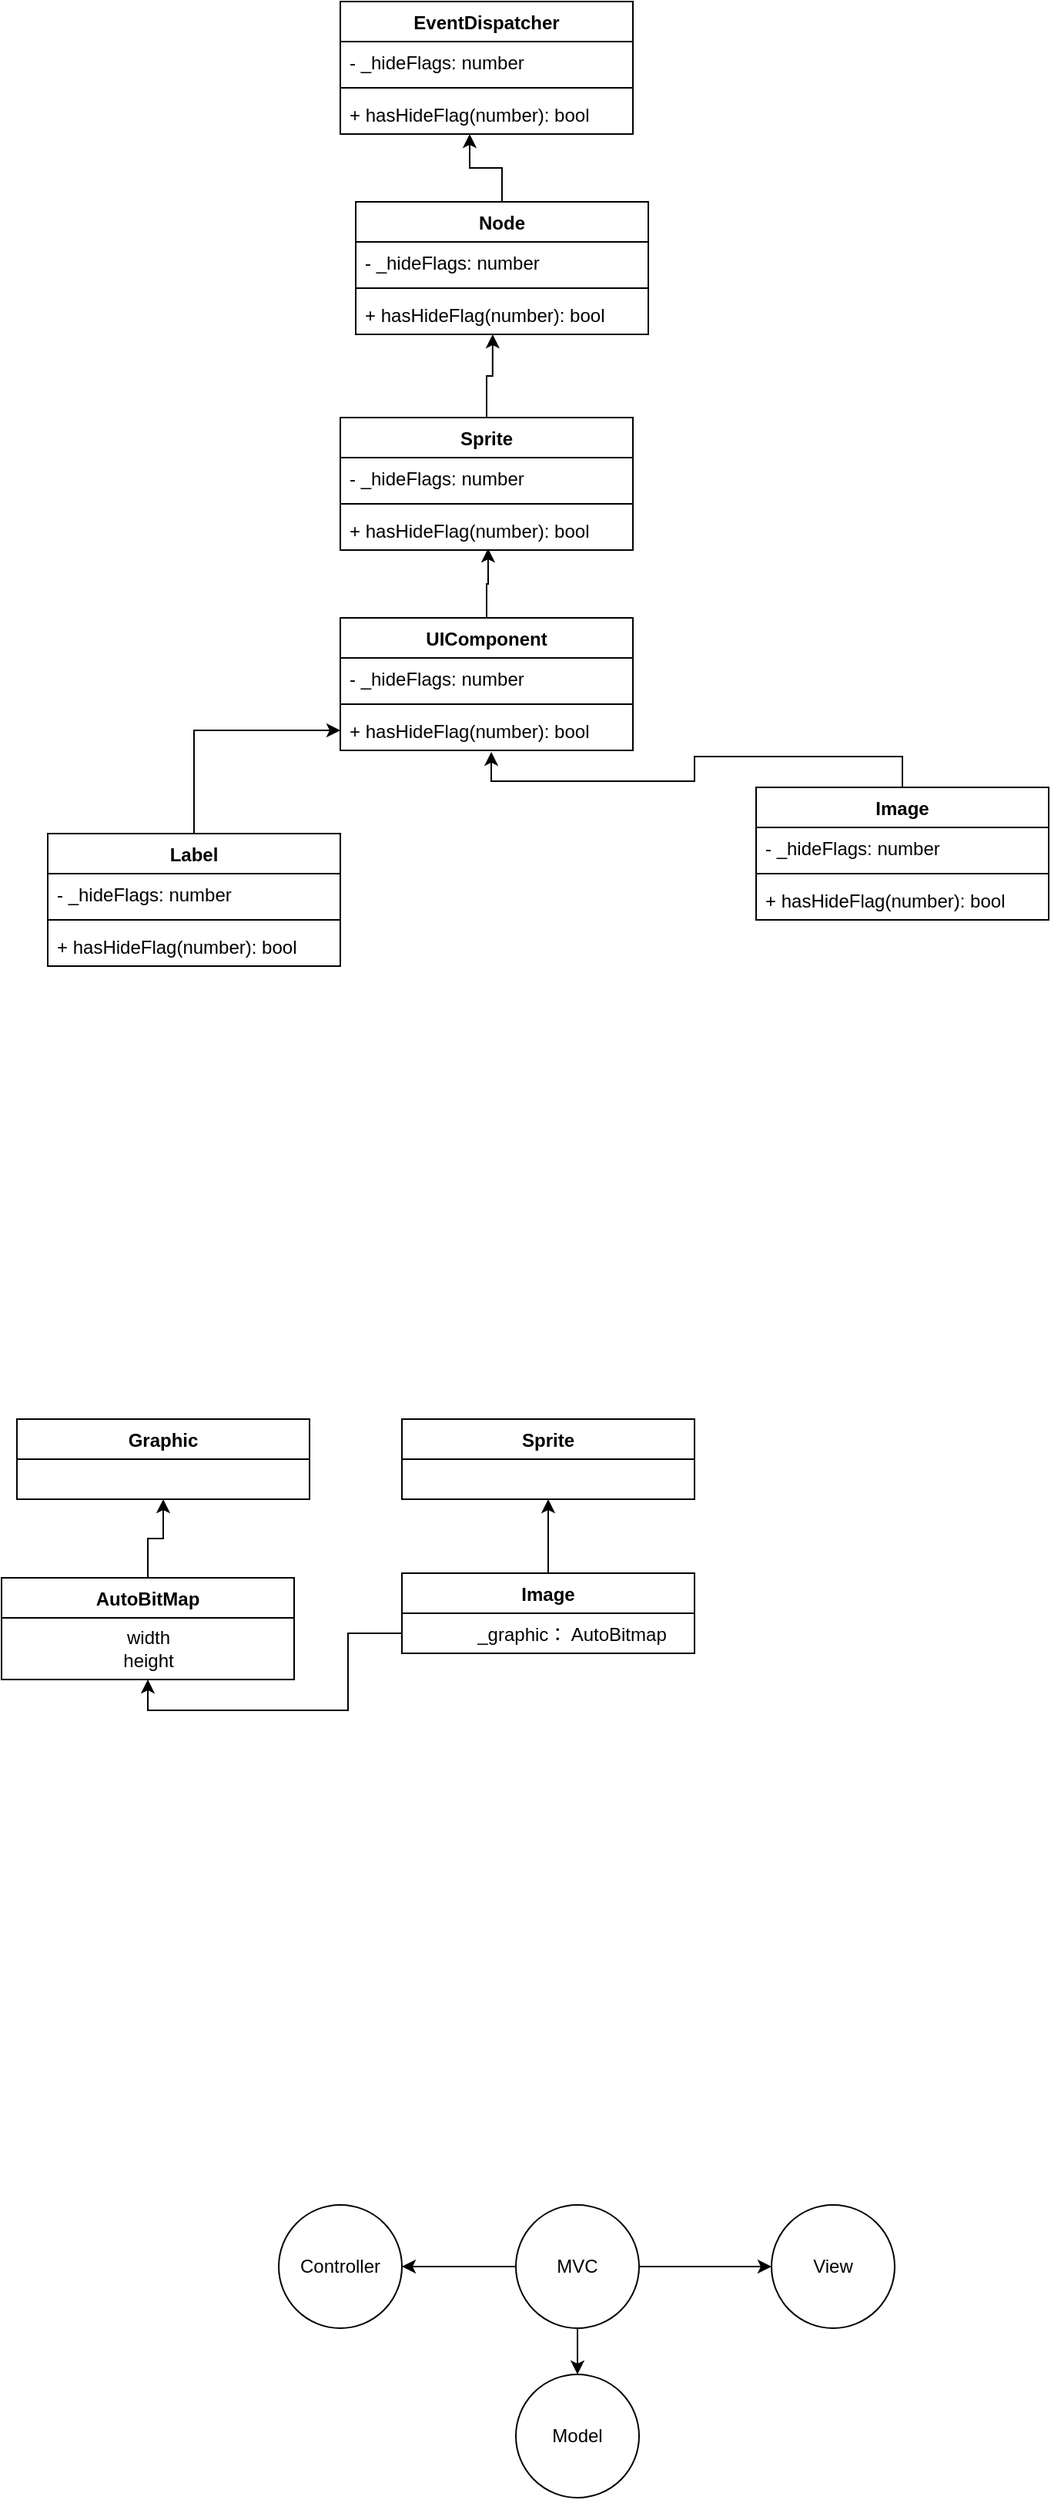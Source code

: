 <mxfile version="20.8.20" type="github">
  <diagram name="Page-1" id="b5b7bab2-c9e2-2cf4-8b2a-24fd1a2a6d21">
    <mxGraphModel dx="1434" dy="749" grid="1" gridSize="10" guides="1" tooltips="1" connect="1" arrows="1" fold="1" page="1" pageScale="1" pageWidth="827" pageHeight="1169" background="none" math="0" shadow="0">
      <root>
        <mxCell id="0" />
        <mxCell id="1" parent="0" />
        <mxCell id="qPq5Zx95ofDf2uyCqKfY-1" value="EventDispatcher" style="swimlane;fontStyle=1;align=center;verticalAlign=top;childLayout=stackLayout;horizontal=1;startSize=26;horizontalStack=0;resizeParent=1;resizeParentMax=0;resizeLast=0;collapsible=1;marginBottom=0;" parent="1" vertex="1">
          <mxGeometry x="260" y="160" width="190" height="86" as="geometry" />
        </mxCell>
        <mxCell id="qPq5Zx95ofDf2uyCqKfY-2" value="- _hideFlags: number&#xa;" style="text;strokeColor=none;fillColor=none;align=left;verticalAlign=top;spacingLeft=4;spacingRight=4;overflow=hidden;rotatable=0;points=[[0,0.5],[1,0.5]];portConstraint=eastwest;" parent="qPq5Zx95ofDf2uyCqKfY-1" vertex="1">
          <mxGeometry y="26" width="190" height="26" as="geometry" />
        </mxCell>
        <mxCell id="qPq5Zx95ofDf2uyCqKfY-3" value="" style="line;strokeWidth=1;fillColor=none;align=left;verticalAlign=middle;spacingTop=-1;spacingLeft=3;spacingRight=3;rotatable=0;labelPosition=right;points=[];portConstraint=eastwest;strokeColor=inherit;" parent="qPq5Zx95ofDf2uyCqKfY-1" vertex="1">
          <mxGeometry y="52" width="190" height="8" as="geometry" />
        </mxCell>
        <mxCell id="qPq5Zx95ofDf2uyCqKfY-4" value="+ hasHideFlag(number): bool" style="text;strokeColor=none;fillColor=none;align=left;verticalAlign=top;spacingLeft=4;spacingRight=4;overflow=hidden;rotatable=0;points=[[0,0.5],[1,0.5]];portConstraint=eastwest;" parent="qPq5Zx95ofDf2uyCqKfY-1" vertex="1">
          <mxGeometry y="60" width="190" height="26" as="geometry" />
        </mxCell>
        <mxCell id="qPq5Zx95ofDf2uyCqKfY-9" style="edgeStyle=orthogonalEdgeStyle;rounded=0;orthogonalLoop=1;jettySize=auto;html=1;exitX=0.5;exitY=0;exitDx=0;exitDy=0;entryX=0.442;entryY=1;entryDx=0;entryDy=0;entryPerimeter=0;" parent="1" source="qPq5Zx95ofDf2uyCqKfY-5" target="qPq5Zx95ofDf2uyCqKfY-4" edge="1">
          <mxGeometry relative="1" as="geometry" />
        </mxCell>
        <mxCell id="qPq5Zx95ofDf2uyCqKfY-5" value="Node" style="swimlane;fontStyle=1;align=center;verticalAlign=top;childLayout=stackLayout;horizontal=1;startSize=26;horizontalStack=0;resizeParent=1;resizeParentMax=0;resizeLast=0;collapsible=1;marginBottom=0;" parent="1" vertex="1">
          <mxGeometry x="270" y="290" width="190" height="86" as="geometry" />
        </mxCell>
        <mxCell id="qPq5Zx95ofDf2uyCqKfY-6" value="- _hideFlags: number&#xa;" style="text;strokeColor=none;fillColor=none;align=left;verticalAlign=top;spacingLeft=4;spacingRight=4;overflow=hidden;rotatable=0;points=[[0,0.5],[1,0.5]];portConstraint=eastwest;" parent="qPq5Zx95ofDf2uyCqKfY-5" vertex="1">
          <mxGeometry y="26" width="190" height="26" as="geometry" />
        </mxCell>
        <mxCell id="qPq5Zx95ofDf2uyCqKfY-7" value="" style="line;strokeWidth=1;fillColor=none;align=left;verticalAlign=middle;spacingTop=-1;spacingLeft=3;spacingRight=3;rotatable=0;labelPosition=right;points=[];portConstraint=eastwest;strokeColor=inherit;" parent="qPq5Zx95ofDf2uyCqKfY-5" vertex="1">
          <mxGeometry y="52" width="190" height="8" as="geometry" />
        </mxCell>
        <mxCell id="qPq5Zx95ofDf2uyCqKfY-8" value="+ hasHideFlag(number): bool" style="text;strokeColor=none;fillColor=none;align=left;verticalAlign=top;spacingLeft=4;spacingRight=4;overflow=hidden;rotatable=0;points=[[0,0.5],[1,0.5]];portConstraint=eastwest;" parent="qPq5Zx95ofDf2uyCqKfY-5" vertex="1">
          <mxGeometry y="60" width="190" height="26" as="geometry" />
        </mxCell>
        <mxCell id="qPq5Zx95ofDf2uyCqKfY-15" style="edgeStyle=orthogonalEdgeStyle;rounded=0;orthogonalLoop=1;jettySize=auto;html=1;exitX=0.5;exitY=0;exitDx=0;exitDy=0;entryX=0.468;entryY=1;entryDx=0;entryDy=0;entryPerimeter=0;" parent="1" source="qPq5Zx95ofDf2uyCqKfY-11" target="qPq5Zx95ofDf2uyCqKfY-8" edge="1">
          <mxGeometry relative="1" as="geometry" />
        </mxCell>
        <mxCell id="qPq5Zx95ofDf2uyCqKfY-11" value="Sprite" style="swimlane;fontStyle=1;align=center;verticalAlign=top;childLayout=stackLayout;horizontal=1;startSize=26;horizontalStack=0;resizeParent=1;resizeParentMax=0;resizeLast=0;collapsible=1;marginBottom=0;" parent="1" vertex="1">
          <mxGeometry x="260" y="430" width="190" height="86" as="geometry" />
        </mxCell>
        <mxCell id="qPq5Zx95ofDf2uyCqKfY-12" value="- _hideFlags: number&#xa;" style="text;strokeColor=none;fillColor=none;align=left;verticalAlign=top;spacingLeft=4;spacingRight=4;overflow=hidden;rotatable=0;points=[[0,0.5],[1,0.5]];portConstraint=eastwest;" parent="qPq5Zx95ofDf2uyCqKfY-11" vertex="1">
          <mxGeometry y="26" width="190" height="26" as="geometry" />
        </mxCell>
        <mxCell id="qPq5Zx95ofDf2uyCqKfY-13" value="" style="line;strokeWidth=1;fillColor=none;align=left;verticalAlign=middle;spacingTop=-1;spacingLeft=3;spacingRight=3;rotatable=0;labelPosition=right;points=[];portConstraint=eastwest;strokeColor=inherit;" parent="qPq5Zx95ofDf2uyCqKfY-11" vertex="1">
          <mxGeometry y="52" width="190" height="8" as="geometry" />
        </mxCell>
        <mxCell id="qPq5Zx95ofDf2uyCqKfY-14" value="+ hasHideFlag(number): bool" style="text;strokeColor=none;fillColor=none;align=left;verticalAlign=top;spacingLeft=4;spacingRight=4;overflow=hidden;rotatable=0;points=[[0,0.5],[1,0.5]];portConstraint=eastwest;" parent="qPq5Zx95ofDf2uyCqKfY-11" vertex="1">
          <mxGeometry y="60" width="190" height="26" as="geometry" />
        </mxCell>
        <mxCell id="qPq5Zx95ofDf2uyCqKfY-21" style="edgeStyle=orthogonalEdgeStyle;rounded=0;orthogonalLoop=1;jettySize=auto;html=1;exitX=0.5;exitY=0;exitDx=0;exitDy=0;entryX=0.505;entryY=0.962;entryDx=0;entryDy=0;entryPerimeter=0;" parent="1" source="qPq5Zx95ofDf2uyCqKfY-17" target="qPq5Zx95ofDf2uyCqKfY-14" edge="1">
          <mxGeometry relative="1" as="geometry" />
        </mxCell>
        <mxCell id="qPq5Zx95ofDf2uyCqKfY-17" value="UIComponent" style="swimlane;fontStyle=1;align=center;verticalAlign=top;childLayout=stackLayout;horizontal=1;startSize=26;horizontalStack=0;resizeParent=1;resizeParentMax=0;resizeLast=0;collapsible=1;marginBottom=0;" parent="1" vertex="1">
          <mxGeometry x="260" y="560" width="190" height="86" as="geometry" />
        </mxCell>
        <mxCell id="qPq5Zx95ofDf2uyCqKfY-18" value="- _hideFlags: number&#xa;" style="text;strokeColor=none;fillColor=none;align=left;verticalAlign=top;spacingLeft=4;spacingRight=4;overflow=hidden;rotatable=0;points=[[0,0.5],[1,0.5]];portConstraint=eastwest;" parent="qPq5Zx95ofDf2uyCqKfY-17" vertex="1">
          <mxGeometry y="26" width="190" height="26" as="geometry" />
        </mxCell>
        <mxCell id="qPq5Zx95ofDf2uyCqKfY-19" value="" style="line;strokeWidth=1;fillColor=none;align=left;verticalAlign=middle;spacingTop=-1;spacingLeft=3;spacingRight=3;rotatable=0;labelPosition=right;points=[];portConstraint=eastwest;strokeColor=inherit;" parent="qPq5Zx95ofDf2uyCqKfY-17" vertex="1">
          <mxGeometry y="52" width="190" height="8" as="geometry" />
        </mxCell>
        <mxCell id="qPq5Zx95ofDf2uyCqKfY-20" value="+ hasHideFlag(number): bool" style="text;strokeColor=none;fillColor=none;align=left;verticalAlign=top;spacingLeft=4;spacingRight=4;overflow=hidden;rotatable=0;points=[[0,0.5],[1,0.5]];portConstraint=eastwest;" parent="qPq5Zx95ofDf2uyCqKfY-17" vertex="1">
          <mxGeometry y="60" width="190" height="26" as="geometry" />
        </mxCell>
        <mxCell id="qPq5Zx95ofDf2uyCqKfY-34" style="edgeStyle=orthogonalEdgeStyle;rounded=0;orthogonalLoop=1;jettySize=auto;html=1;exitX=0.5;exitY=0;exitDx=0;exitDy=0;" parent="1" source="qPq5Zx95ofDf2uyCqKfY-26" target="qPq5Zx95ofDf2uyCqKfY-20" edge="1">
          <mxGeometry relative="1" as="geometry" />
        </mxCell>
        <mxCell id="qPq5Zx95ofDf2uyCqKfY-26" value="Label" style="swimlane;fontStyle=1;align=center;verticalAlign=top;childLayout=stackLayout;horizontal=1;startSize=26;horizontalStack=0;resizeParent=1;resizeParentMax=0;resizeLast=0;collapsible=1;marginBottom=0;" parent="1" vertex="1">
          <mxGeometry x="70" y="700" width="190" height="86" as="geometry" />
        </mxCell>
        <mxCell id="qPq5Zx95ofDf2uyCqKfY-27" value="- _hideFlags: number&#xa;" style="text;strokeColor=none;fillColor=none;align=left;verticalAlign=top;spacingLeft=4;spacingRight=4;overflow=hidden;rotatable=0;points=[[0,0.5],[1,0.5]];portConstraint=eastwest;" parent="qPq5Zx95ofDf2uyCqKfY-26" vertex="1">
          <mxGeometry y="26" width="190" height="26" as="geometry" />
        </mxCell>
        <mxCell id="qPq5Zx95ofDf2uyCqKfY-28" value="" style="line;strokeWidth=1;fillColor=none;align=left;verticalAlign=middle;spacingTop=-1;spacingLeft=3;spacingRight=3;rotatable=0;labelPosition=right;points=[];portConstraint=eastwest;strokeColor=inherit;" parent="qPq5Zx95ofDf2uyCqKfY-26" vertex="1">
          <mxGeometry y="52" width="190" height="8" as="geometry" />
        </mxCell>
        <mxCell id="qPq5Zx95ofDf2uyCqKfY-29" value="+ hasHideFlag(number): bool" style="text;strokeColor=none;fillColor=none;align=left;verticalAlign=top;spacingLeft=4;spacingRight=4;overflow=hidden;rotatable=0;points=[[0,0.5],[1,0.5]];portConstraint=eastwest;" parent="qPq5Zx95ofDf2uyCqKfY-26" vertex="1">
          <mxGeometry y="60" width="190" height="26" as="geometry" />
        </mxCell>
        <mxCell id="qPq5Zx95ofDf2uyCqKfY-35" style="edgeStyle=orthogonalEdgeStyle;rounded=0;orthogonalLoop=1;jettySize=auto;html=1;exitX=0.5;exitY=0;exitDx=0;exitDy=0;entryX=0.516;entryY=1.038;entryDx=0;entryDy=0;entryPerimeter=0;" parent="1" source="qPq5Zx95ofDf2uyCqKfY-30" target="qPq5Zx95ofDf2uyCqKfY-20" edge="1">
          <mxGeometry relative="1" as="geometry">
            <Array as="points">
              <mxPoint x="625" y="650" />
              <mxPoint x="490" y="650" />
              <mxPoint x="490" y="666" />
              <mxPoint x="358" y="666" />
            </Array>
          </mxGeometry>
        </mxCell>
        <mxCell id="qPq5Zx95ofDf2uyCqKfY-30" value="Image" style="swimlane;fontStyle=1;align=center;verticalAlign=top;childLayout=stackLayout;horizontal=1;startSize=26;horizontalStack=0;resizeParent=1;resizeParentMax=0;resizeLast=0;collapsible=1;marginBottom=0;" parent="1" vertex="1">
          <mxGeometry x="530" y="670" width="190" height="86" as="geometry" />
        </mxCell>
        <mxCell id="qPq5Zx95ofDf2uyCqKfY-31" value="- _hideFlags: number&#xa;" style="text;strokeColor=none;fillColor=none;align=left;verticalAlign=top;spacingLeft=4;spacingRight=4;overflow=hidden;rotatable=0;points=[[0,0.5],[1,0.5]];portConstraint=eastwest;" parent="qPq5Zx95ofDf2uyCqKfY-30" vertex="1">
          <mxGeometry y="26" width="190" height="26" as="geometry" />
        </mxCell>
        <mxCell id="qPq5Zx95ofDf2uyCqKfY-32" value="" style="line;strokeWidth=1;fillColor=none;align=left;verticalAlign=middle;spacingTop=-1;spacingLeft=3;spacingRight=3;rotatable=0;labelPosition=right;points=[];portConstraint=eastwest;strokeColor=inherit;" parent="qPq5Zx95ofDf2uyCqKfY-30" vertex="1">
          <mxGeometry y="52" width="190" height="8" as="geometry" />
        </mxCell>
        <mxCell id="qPq5Zx95ofDf2uyCqKfY-33" value="+ hasHideFlag(number): bool" style="text;strokeColor=none;fillColor=none;align=left;verticalAlign=top;spacingLeft=4;spacingRight=4;overflow=hidden;rotatable=0;points=[[0,0.5],[1,0.5]];portConstraint=eastwest;" parent="qPq5Zx95ofDf2uyCqKfY-30" vertex="1">
          <mxGeometry y="60" width="190" height="26" as="geometry" />
        </mxCell>
        <mxCell id="qPq5Zx95ofDf2uyCqKfY-42" style="edgeStyle=orthogonalEdgeStyle;rounded=0;orthogonalLoop=1;jettySize=auto;html=1;exitX=0.5;exitY=0;exitDx=0;exitDy=0;entryX=0.5;entryY=1;entryDx=0;entryDy=0;" parent="1" source="qPq5Zx95ofDf2uyCqKfY-36" target="qPq5Zx95ofDf2uyCqKfY-41" edge="1">
          <mxGeometry relative="1" as="geometry" />
        </mxCell>
        <mxCell id="qPq5Zx95ofDf2uyCqKfY-49" style="edgeStyle=orthogonalEdgeStyle;rounded=0;orthogonalLoop=1;jettySize=auto;html=1;exitX=0;exitY=0.75;exitDx=0;exitDy=0;entryX=0.5;entryY=1;entryDx=0;entryDy=0;" parent="1" source="qPq5Zx95ofDf2uyCqKfY-36" target="qPq5Zx95ofDf2uyCqKfY-44" edge="1">
          <mxGeometry relative="1" as="geometry" />
        </mxCell>
        <mxCell id="qPq5Zx95ofDf2uyCqKfY-36" value="Image" style="swimlane;fontStyle=1;align=center;verticalAlign=top;childLayout=stackLayout;horizontal=1;startSize=26;horizontalStack=0;resizeParent=1;resizeParentMax=0;resizeLast=0;collapsible=1;marginBottom=0;" parent="1" vertex="1">
          <mxGeometry x="300" y="1180" width="190" height="52" as="geometry" />
        </mxCell>
        <mxCell id="qPq5Zx95ofDf2uyCqKfY-41" value="Sprite" style="swimlane;fontStyle=1;align=center;verticalAlign=top;childLayout=stackLayout;horizontal=1;startSize=26;horizontalStack=0;resizeParent=1;resizeParentMax=0;resizeLast=0;collapsible=1;marginBottom=0;" parent="1" vertex="1">
          <mxGeometry x="300" y="1080" width="190" height="52" as="geometry" />
        </mxCell>
        <mxCell id="qPq5Zx95ofDf2uyCqKfY-43" value="_graphic： AutoBitmap" style="text;html=1;align=center;verticalAlign=middle;resizable=0;points=[];autosize=1;strokeColor=none;fillColor=none;" parent="1" vertex="1">
          <mxGeometry x="335" y="1205" width="150" height="30" as="geometry" />
        </mxCell>
        <mxCell id="qPq5Zx95ofDf2uyCqKfY-46" style="edgeStyle=orthogonalEdgeStyle;rounded=0;orthogonalLoop=1;jettySize=auto;html=1;exitX=0.5;exitY=0;exitDx=0;exitDy=0;entryX=0.5;entryY=1;entryDx=0;entryDy=0;" parent="1" source="qPq5Zx95ofDf2uyCqKfY-44" target="qPq5Zx95ofDf2uyCqKfY-45" edge="1">
          <mxGeometry relative="1" as="geometry" />
        </mxCell>
        <mxCell id="qPq5Zx95ofDf2uyCqKfY-44" value="AutoBitMap" style="swimlane;fontStyle=1;align=center;verticalAlign=top;childLayout=stackLayout;horizontal=1;startSize=26;horizontalStack=0;resizeParent=1;resizeParentMax=0;resizeLast=0;collapsible=1;marginBottom=0;" parent="1" vertex="1">
          <mxGeometry x="40" y="1183" width="190" height="66" as="geometry" />
        </mxCell>
        <mxCell id="qPq5Zx95ofDf2uyCqKfY-50" value="width&lt;br&gt;height" style="text;html=1;align=center;verticalAlign=middle;resizable=0;points=[];autosize=1;strokeColor=none;fillColor=none;" parent="qPq5Zx95ofDf2uyCqKfY-44" vertex="1">
          <mxGeometry y="26" width="190" height="40" as="geometry" />
        </mxCell>
        <mxCell id="qPq5Zx95ofDf2uyCqKfY-45" value="Graphic" style="swimlane;fontStyle=1;align=center;verticalAlign=top;childLayout=stackLayout;horizontal=1;startSize=26;horizontalStack=0;resizeParent=1;resizeParentMax=0;resizeLast=0;collapsible=1;marginBottom=0;" parent="1" vertex="1">
          <mxGeometry x="50" y="1080" width="190" height="52" as="geometry" />
        </mxCell>
        <mxCell id="ppYdd7xi4NuGdh0ynYiY-5" style="edgeStyle=orthogonalEdgeStyle;rounded=0;orthogonalLoop=1;jettySize=auto;html=1;" edge="1" parent="1" source="ppYdd7xi4NuGdh0ynYiY-1" target="ppYdd7xi4NuGdh0ynYiY-4">
          <mxGeometry relative="1" as="geometry" />
        </mxCell>
        <mxCell id="ppYdd7xi4NuGdh0ynYiY-7" style="edgeStyle=orthogonalEdgeStyle;rounded=0;orthogonalLoop=1;jettySize=auto;html=1;" edge="1" parent="1" source="ppYdd7xi4NuGdh0ynYiY-1" target="ppYdd7xi4NuGdh0ynYiY-6">
          <mxGeometry relative="1" as="geometry" />
        </mxCell>
        <mxCell id="ppYdd7xi4NuGdh0ynYiY-9" style="edgeStyle=orthogonalEdgeStyle;rounded=0;orthogonalLoop=1;jettySize=auto;html=1;" edge="1" parent="1" source="ppYdd7xi4NuGdh0ynYiY-1" target="ppYdd7xi4NuGdh0ynYiY-8">
          <mxGeometry relative="1" as="geometry" />
        </mxCell>
        <mxCell id="ppYdd7xi4NuGdh0ynYiY-1" value="MVC" style="ellipse;whiteSpace=wrap;html=1;aspect=fixed;" vertex="1" parent="1">
          <mxGeometry x="374" y="1590" width="80" height="80" as="geometry" />
        </mxCell>
        <mxCell id="ppYdd7xi4NuGdh0ynYiY-4" value="View" style="ellipse;whiteSpace=wrap;html=1;aspect=fixed;" vertex="1" parent="1">
          <mxGeometry x="540" y="1590" width="80" height="80" as="geometry" />
        </mxCell>
        <mxCell id="ppYdd7xi4NuGdh0ynYiY-6" value="Model" style="ellipse;whiteSpace=wrap;html=1;aspect=fixed;" vertex="1" parent="1">
          <mxGeometry x="374" y="1700" width="80" height="80" as="geometry" />
        </mxCell>
        <mxCell id="ppYdd7xi4NuGdh0ynYiY-8" value="Controller" style="ellipse;whiteSpace=wrap;html=1;aspect=fixed;" vertex="1" parent="1">
          <mxGeometry x="220" y="1590" width="80" height="80" as="geometry" />
        </mxCell>
      </root>
    </mxGraphModel>
  </diagram>
</mxfile>

